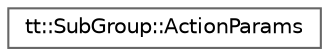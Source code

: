 digraph "Graphical Class Hierarchy"
{
 // LATEX_PDF_SIZE
  bgcolor="transparent";
  edge [fontname=Helvetica,fontsize=10,labelfontname=Helvetica,labelfontsize=10];
  node [fontname=Helvetica,fontsize=10,shape=box,height=0.2,width=0.4];
  rankdir="LR";
  Node0 [id="Node000000",label="tt::SubGroup::ActionParams",height=0.2,width=0.4,color="grey40", fillcolor="white", style="filled",URL="$structtt_1_1_sub_group_1_1_action_params.html",tooltip=" "];
}
